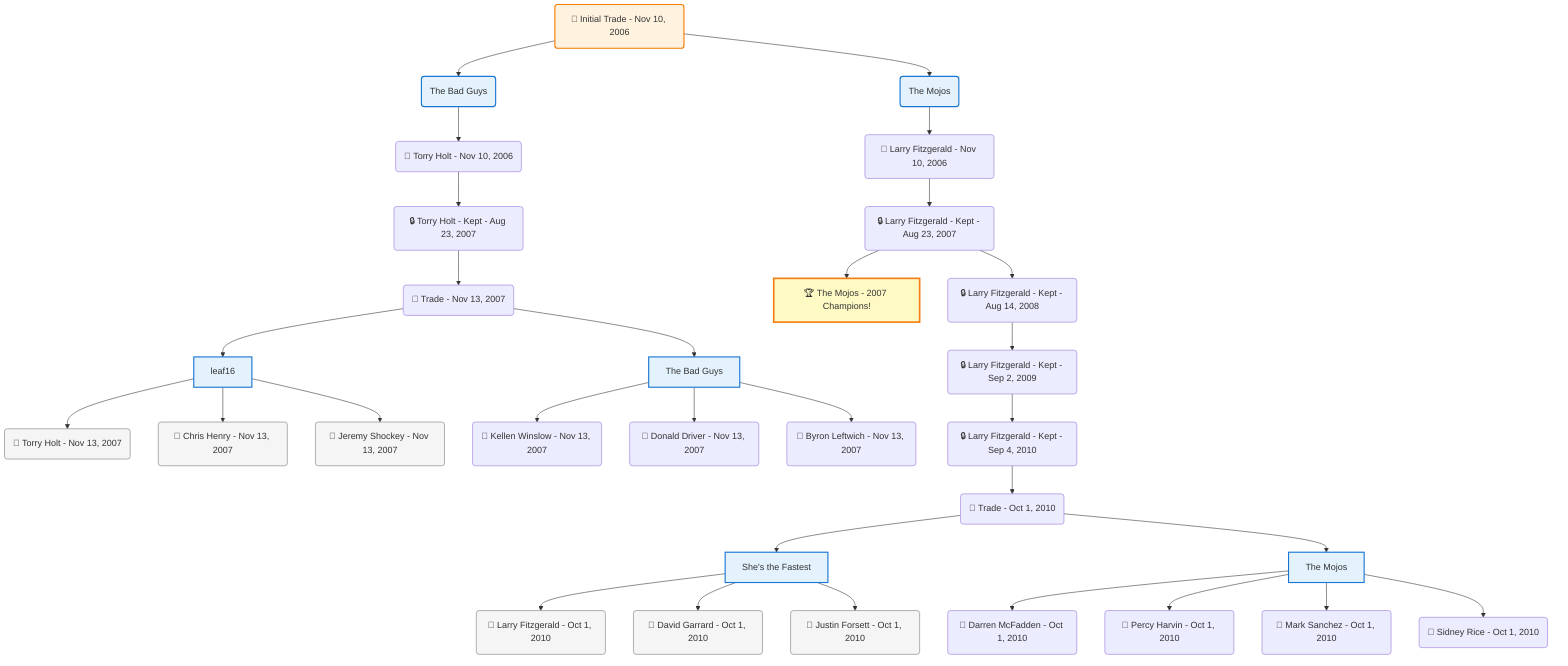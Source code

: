 flowchart TD

    TRADE_MAIN("🔄 Initial Trade - Nov 10, 2006")
    TEAM_1("The Bad Guys")
    TEAM_2("The Mojos")
    NODE_5913711f-565c-4557-a6b6-703a0e148e7a("🔄 Torry Holt - Nov 10, 2006")
    NODE_26cd3449-d557-4c49-bf96-cf90b0a5b35e("🔒 Torry Holt - Kept - Aug 23, 2007")
    TRADE_9b5be223-65c6-4e67-81aa-bf74a216f43c_3("🔄 Trade - Nov 13, 2007")
    TEAM_66fb98f4-89a7-45f9-893a-b41d71e6249d_4["leaf16"]
    NODE_3542e431-85da-4579-9b46-46cf55164a3b("🔄 Torry Holt - Nov 13, 2007")
    NODE_d3dd2fbf-71c8-477f-839b-3d01fb245397("🔄 Chris Henry - Nov 13, 2007")
    NODE_27f63d9e-131c-4aaa-a89f-d906e366365e("🔄 Jeremy Shockey - Nov 13, 2007")
    TEAM_b2220d1a-ff75-4622-9757-09978901110f_5["The Bad Guys"]
    NODE_f3a5def4-6718-4be8-a11d-371f311c5926("🔄 Kellen Winslow - Nov 13, 2007")
    NODE_4885f9a1-52d3-41d2-940f-3b414e516ab3("🔄 Donald Driver - Nov 13, 2007")
    NODE_344bf1c8-a132-42c1-a642-9bc57339b2ec("🔄 Byron Leftwich - Nov 13, 2007")
    NODE_f43d9966-ec93-493a-bf1f-a57647503df6("🔄 Larry Fitzgerald - Nov 10, 2006")
    NODE_e3de0f00-da8f-4d74-a807-e42afaf8d1ed("🔒 Larry Fitzgerald - Kept - Aug 23, 2007")
    CHAMP_bbe2d0ad-54cf-4c22-be82-b2a5f262a157_2007["🏆 The Mojos - 2007 Champions!"]
    NODE_28625c3f-2ed6-4494-a276-d2f7de5e6cdc("🔒 Larry Fitzgerald - Kept - Aug 14, 2008")
    NODE_182f6459-7248-4dd9-b247-d6f17058763b("🔒 Larry Fitzgerald - Kept - Sep 2, 2009")
    NODE_a7973547-9208-4aa1-ad35-38cf3dc7f497("🔒 Larry Fitzgerald - Kept - Sep 4, 2010")
    TRADE_b912a7e1-f712-428f-b96f-f4ca751967c5_6("🔄 Trade - Oct 1, 2010")
    TEAM_4449259f-64af-44fd-9235-1facc0926234_7["She's the Fastest"]
    NODE_d82edf8c-a777-4f74-b05d-178830a17663("🔄 Larry Fitzgerald - Oct 1, 2010")
    NODE_949e5354-5967-4fa6-b67a-55ce24647446("🔄 David Garrard - Oct 1, 2010")
    NODE_85957a1a-4a31-4091-be02-d15f3e4c6ec6("🔄 Justin Forsett - Oct 1, 2010")
    TEAM_bbe2d0ad-54cf-4c22-be82-b2a5f262a157_8["The Mojos"]
    NODE_b503a368-d959-4481-81c6-0c91653820ea("🔄 Darren McFadden - Oct 1, 2010")
    NODE_45443069-9936-4f80-9a63-3de717fa9d3c("🔄 Percy Harvin - Oct 1, 2010")
    NODE_c78877d5-09d8-421e-96de-93ea06634f23("🔄 Mark Sanchez - Oct 1, 2010")
    NODE_182ca3fb-4bcb-46b2-a0d5-ed597f5ca5c0("🔄 Sidney Rice - Oct 1, 2010")

    TRADE_MAIN --> TEAM_1
    TRADE_MAIN --> TEAM_2
    TEAM_1 --> NODE_5913711f-565c-4557-a6b6-703a0e148e7a
    NODE_5913711f-565c-4557-a6b6-703a0e148e7a --> NODE_26cd3449-d557-4c49-bf96-cf90b0a5b35e
    NODE_26cd3449-d557-4c49-bf96-cf90b0a5b35e --> TRADE_9b5be223-65c6-4e67-81aa-bf74a216f43c_3
    TRADE_9b5be223-65c6-4e67-81aa-bf74a216f43c_3 --> TEAM_66fb98f4-89a7-45f9-893a-b41d71e6249d_4
    TEAM_66fb98f4-89a7-45f9-893a-b41d71e6249d_4 --> NODE_3542e431-85da-4579-9b46-46cf55164a3b
    TEAM_66fb98f4-89a7-45f9-893a-b41d71e6249d_4 --> NODE_d3dd2fbf-71c8-477f-839b-3d01fb245397
    TEAM_66fb98f4-89a7-45f9-893a-b41d71e6249d_4 --> NODE_27f63d9e-131c-4aaa-a89f-d906e366365e
    TRADE_9b5be223-65c6-4e67-81aa-bf74a216f43c_3 --> TEAM_b2220d1a-ff75-4622-9757-09978901110f_5
    TEAM_b2220d1a-ff75-4622-9757-09978901110f_5 --> NODE_f3a5def4-6718-4be8-a11d-371f311c5926
    TEAM_b2220d1a-ff75-4622-9757-09978901110f_5 --> NODE_4885f9a1-52d3-41d2-940f-3b414e516ab3
    TEAM_b2220d1a-ff75-4622-9757-09978901110f_5 --> NODE_344bf1c8-a132-42c1-a642-9bc57339b2ec
    TEAM_2 --> NODE_f43d9966-ec93-493a-bf1f-a57647503df6
    NODE_f43d9966-ec93-493a-bf1f-a57647503df6 --> NODE_e3de0f00-da8f-4d74-a807-e42afaf8d1ed
    NODE_e3de0f00-da8f-4d74-a807-e42afaf8d1ed --> CHAMP_bbe2d0ad-54cf-4c22-be82-b2a5f262a157_2007
    NODE_e3de0f00-da8f-4d74-a807-e42afaf8d1ed --> NODE_28625c3f-2ed6-4494-a276-d2f7de5e6cdc
    NODE_28625c3f-2ed6-4494-a276-d2f7de5e6cdc --> NODE_182f6459-7248-4dd9-b247-d6f17058763b
    NODE_182f6459-7248-4dd9-b247-d6f17058763b --> NODE_a7973547-9208-4aa1-ad35-38cf3dc7f497
    NODE_a7973547-9208-4aa1-ad35-38cf3dc7f497 --> TRADE_b912a7e1-f712-428f-b96f-f4ca751967c5_6
    TRADE_b912a7e1-f712-428f-b96f-f4ca751967c5_6 --> TEAM_4449259f-64af-44fd-9235-1facc0926234_7
    TEAM_4449259f-64af-44fd-9235-1facc0926234_7 --> NODE_d82edf8c-a777-4f74-b05d-178830a17663
    TEAM_4449259f-64af-44fd-9235-1facc0926234_7 --> NODE_949e5354-5967-4fa6-b67a-55ce24647446
    TEAM_4449259f-64af-44fd-9235-1facc0926234_7 --> NODE_85957a1a-4a31-4091-be02-d15f3e4c6ec6
    TRADE_b912a7e1-f712-428f-b96f-f4ca751967c5_6 --> TEAM_bbe2d0ad-54cf-4c22-be82-b2a5f262a157_8
    TEAM_bbe2d0ad-54cf-4c22-be82-b2a5f262a157_8 --> NODE_b503a368-d959-4481-81c6-0c91653820ea
    TEAM_bbe2d0ad-54cf-4c22-be82-b2a5f262a157_8 --> NODE_45443069-9936-4f80-9a63-3de717fa9d3c
    TEAM_bbe2d0ad-54cf-4c22-be82-b2a5f262a157_8 --> NODE_c78877d5-09d8-421e-96de-93ea06634f23
    TEAM_bbe2d0ad-54cf-4c22-be82-b2a5f262a157_8 --> NODE_182ca3fb-4bcb-46b2-a0d5-ed597f5ca5c0

    %% Node styling
    classDef teamNode fill:#e3f2fd,stroke:#1976d2,stroke-width:2px
    classDef tradeNode fill:#fff3e0,stroke:#f57c00,stroke-width:2px
    classDef playerNode fill:#f3e5f5,stroke:#7b1fa2,stroke-width:1px
    classDef nonRootPlayerNode fill:#f5f5f5,stroke:#757575,stroke-width:1px
    classDef endNode fill:#ffebee,stroke:#c62828,stroke-width:2px
    classDef waiverNode fill:#e8f5e8,stroke:#388e3c,stroke-width:2px
    classDef championshipNode fill:#fff9c4,stroke:#f57f17,stroke-width:3px

    class TEAM_1,TEAM_2,TEAM_66fb98f4-89a7-45f9-893a-b41d71e6249d_4,TEAM_b2220d1a-ff75-4622-9757-09978901110f_5,TEAM_4449259f-64af-44fd-9235-1facc0926234_7,TEAM_bbe2d0ad-54cf-4c22-be82-b2a5f262a157_8 teamNode
    class CHAMP_bbe2d0ad-54cf-4c22-be82-b2a5f262a157_2007 championshipNode
    class NODE_3542e431-85da-4579-9b46-46cf55164a3b,NODE_d3dd2fbf-71c8-477f-839b-3d01fb245397,NODE_27f63d9e-131c-4aaa-a89f-d906e366365e,NODE_d82edf8c-a777-4f74-b05d-178830a17663,NODE_949e5354-5967-4fa6-b67a-55ce24647446,NODE_85957a1a-4a31-4091-be02-d15f3e4c6ec6 nonRootPlayerNode
    class TRADE_MAIN tradeNode
